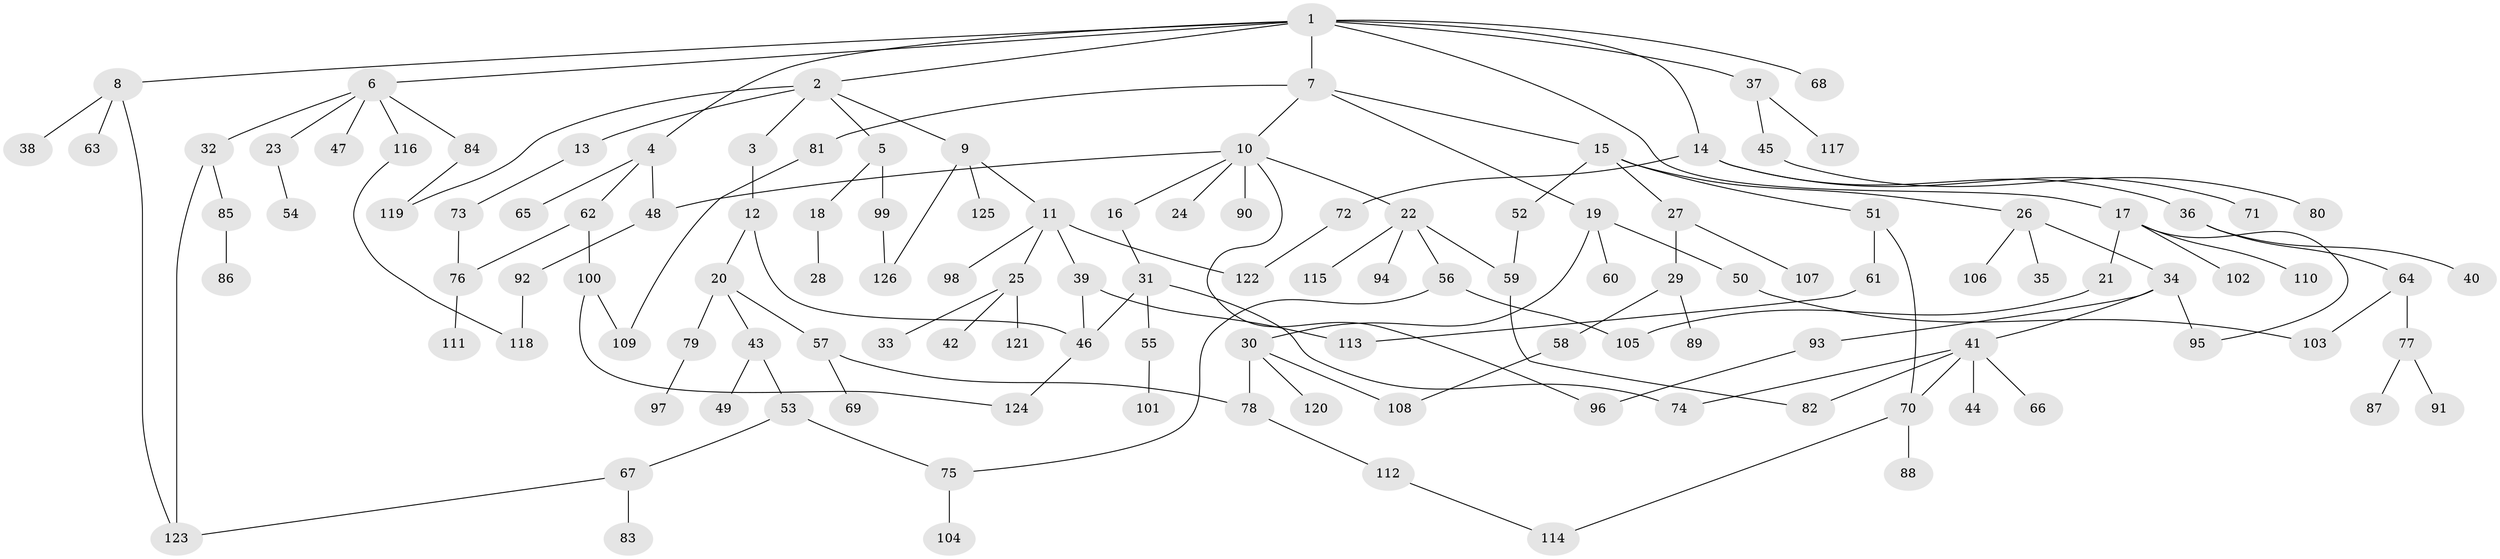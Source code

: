 // coarse degree distribution, {2: 0.2727272727272727, 8: 0.022727272727272728, 4: 0.06818181818181818, 1: 0.42045454545454547, 5: 0.056818181818181816, 9: 0.03409090909090909, 3: 0.11363636363636363, 7: 0.011363636363636364}
// Generated by graph-tools (version 1.1) at 2025/45/03/04/25 21:45:58]
// undirected, 126 vertices, 150 edges
graph export_dot {
graph [start="1"]
  node [color=gray90,style=filled];
  1;
  2;
  3;
  4;
  5;
  6;
  7;
  8;
  9;
  10;
  11;
  12;
  13;
  14;
  15;
  16;
  17;
  18;
  19;
  20;
  21;
  22;
  23;
  24;
  25;
  26;
  27;
  28;
  29;
  30;
  31;
  32;
  33;
  34;
  35;
  36;
  37;
  38;
  39;
  40;
  41;
  42;
  43;
  44;
  45;
  46;
  47;
  48;
  49;
  50;
  51;
  52;
  53;
  54;
  55;
  56;
  57;
  58;
  59;
  60;
  61;
  62;
  63;
  64;
  65;
  66;
  67;
  68;
  69;
  70;
  71;
  72;
  73;
  74;
  75;
  76;
  77;
  78;
  79;
  80;
  81;
  82;
  83;
  84;
  85;
  86;
  87;
  88;
  89;
  90;
  91;
  92;
  93;
  94;
  95;
  96;
  97;
  98;
  99;
  100;
  101;
  102;
  103;
  104;
  105;
  106;
  107;
  108;
  109;
  110;
  111;
  112;
  113;
  114;
  115;
  116;
  117;
  118;
  119;
  120;
  121;
  122;
  123;
  124;
  125;
  126;
  1 -- 2;
  1 -- 4;
  1 -- 6;
  1 -- 7;
  1 -- 8;
  1 -- 14;
  1 -- 17;
  1 -- 37;
  1 -- 68;
  2 -- 3;
  2 -- 5;
  2 -- 9;
  2 -- 13;
  2 -- 119;
  3 -- 12;
  4 -- 48;
  4 -- 62;
  4 -- 65;
  5 -- 18;
  5 -- 99;
  6 -- 23;
  6 -- 32;
  6 -- 47;
  6 -- 84;
  6 -- 116;
  7 -- 10;
  7 -- 15;
  7 -- 19;
  7 -- 81;
  8 -- 38;
  8 -- 63;
  8 -- 123;
  9 -- 11;
  9 -- 125;
  9 -- 126;
  10 -- 16;
  10 -- 22;
  10 -- 24;
  10 -- 90;
  10 -- 96;
  10 -- 48;
  11 -- 25;
  11 -- 39;
  11 -- 98;
  11 -- 122;
  12 -- 20;
  12 -- 46;
  13 -- 73;
  14 -- 36;
  14 -- 71;
  14 -- 72;
  15 -- 26;
  15 -- 27;
  15 -- 51;
  15 -- 52;
  16 -- 31;
  17 -- 21;
  17 -- 102;
  17 -- 110;
  17 -- 95;
  18 -- 28;
  19 -- 30;
  19 -- 50;
  19 -- 60;
  20 -- 43;
  20 -- 57;
  20 -- 79;
  21 -- 105;
  22 -- 56;
  22 -- 59;
  22 -- 94;
  22 -- 115;
  23 -- 54;
  25 -- 33;
  25 -- 42;
  25 -- 121;
  26 -- 34;
  26 -- 35;
  26 -- 106;
  27 -- 29;
  27 -- 107;
  29 -- 58;
  29 -- 89;
  30 -- 108;
  30 -- 120;
  30 -- 78;
  31 -- 55;
  31 -- 74;
  31 -- 46;
  32 -- 85;
  32 -- 123;
  34 -- 41;
  34 -- 93;
  34 -- 95;
  36 -- 40;
  36 -- 64;
  37 -- 45;
  37 -- 117;
  39 -- 113;
  39 -- 46;
  41 -- 44;
  41 -- 66;
  41 -- 70;
  41 -- 82;
  41 -- 74;
  43 -- 49;
  43 -- 53;
  45 -- 80;
  46 -- 124;
  48 -- 92;
  50 -- 103;
  51 -- 61;
  51 -- 70;
  52 -- 59;
  53 -- 67;
  53 -- 75;
  55 -- 101;
  56 -- 75;
  56 -- 105;
  57 -- 69;
  57 -- 78;
  58 -- 108;
  59 -- 82;
  61 -- 113;
  62 -- 76;
  62 -- 100;
  64 -- 77;
  64 -- 103;
  67 -- 83;
  67 -- 123;
  70 -- 88;
  70 -- 114;
  72 -- 122;
  73 -- 76;
  75 -- 104;
  76 -- 111;
  77 -- 87;
  77 -- 91;
  78 -- 112;
  79 -- 97;
  81 -- 109;
  84 -- 119;
  85 -- 86;
  92 -- 118;
  93 -- 96;
  99 -- 126;
  100 -- 109;
  100 -- 124;
  112 -- 114;
  116 -- 118;
}
